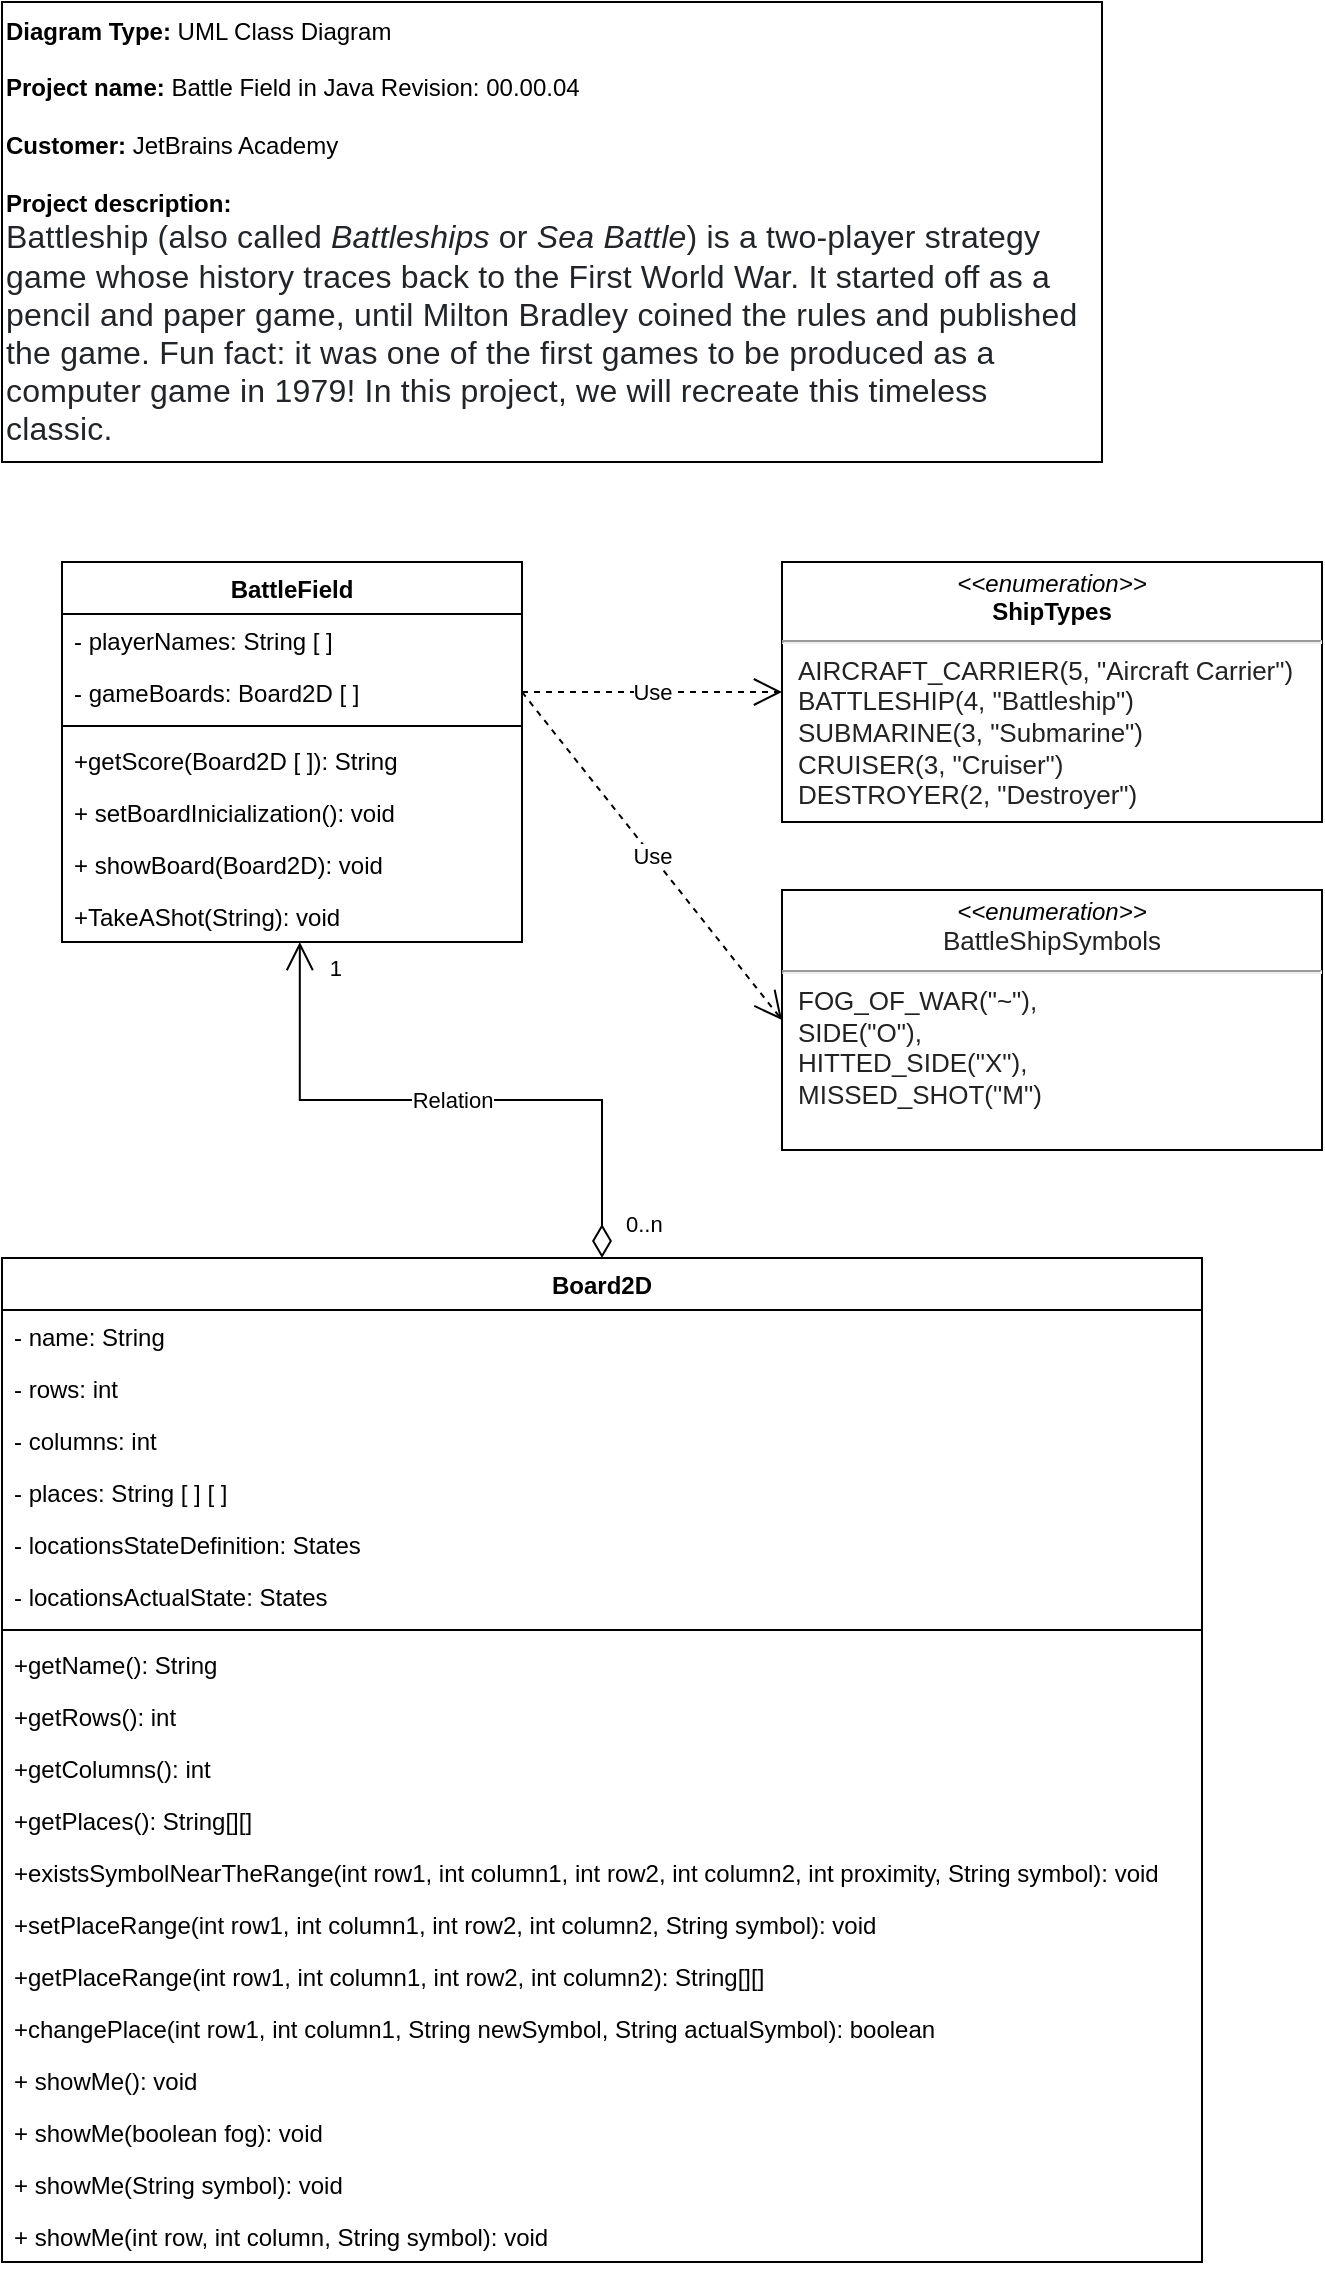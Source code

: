 <mxfile version="15.9.1" type="device"><diagram name="Page-1" id="6133507b-19e7-1e82-6fc7-422aa6c4b21f"><mxGraphModel dx="1094" dy="468" grid="1" gridSize="10" guides="1" tooltips="1" connect="1" arrows="1" fold="1" page="1" pageScale="1" pageWidth="1169" pageHeight="827" background="none" math="0" shadow="0"><root><mxCell id="0"/><mxCell id="1" parent="0"/><mxCell id="ur2thL-w3JqMQENx__kk-26" value="BattleField" style="swimlane;fontStyle=1;align=center;verticalAlign=top;childLayout=stackLayout;horizontal=1;startSize=26;horizontalStack=0;resizeParent=1;resizeParentMax=0;resizeLast=0;collapsible=1;marginBottom=0;" parent="1" vertex="1"><mxGeometry x="70" y="320" width="230" height="190" as="geometry"><mxRectangle x="250" y="430" width="90" height="26" as="alternateBounds"/></mxGeometry></mxCell><mxCell id="ur2thL-w3JqMQENx__kk-27" value="- playerNames: String [ ]" style="text;strokeColor=none;fillColor=none;align=left;verticalAlign=top;spacingLeft=4;spacingRight=4;overflow=hidden;rotatable=0;points=[[0,0.5],[1,0.5]];portConstraint=eastwest;" parent="ur2thL-w3JqMQENx__kk-26" vertex="1"><mxGeometry y="26" width="230" height="26" as="geometry"/></mxCell><mxCell id="ur2thL-w3JqMQENx__kk-38" value="- gameBoards: Board2D [ ]" style="text;strokeColor=none;fillColor=none;align=left;verticalAlign=top;spacingLeft=4;spacingRight=4;overflow=hidden;rotatable=0;points=[[0,0.5],[1,0.5]];portConstraint=eastwest;" parent="ur2thL-w3JqMQENx__kk-26" vertex="1"><mxGeometry y="52" width="230" height="26" as="geometry"/></mxCell><mxCell id="ur2thL-w3JqMQENx__kk-28" value="" style="line;strokeWidth=1;fillColor=none;align=left;verticalAlign=middle;spacingTop=-1;spacingLeft=3;spacingRight=3;rotatable=0;labelPosition=right;points=[];portConstraint=eastwest;" parent="ur2thL-w3JqMQENx__kk-26" vertex="1"><mxGeometry y="78" width="230" height="8" as="geometry"/></mxCell><mxCell id="ur2thL-w3JqMQENx__kk-33" value="+getScore(Board2D [ ]): String" style="text;strokeColor=none;fillColor=none;align=left;verticalAlign=top;spacingLeft=4;spacingRight=4;overflow=hidden;rotatable=0;points=[[0,0.5],[1,0.5]];portConstraint=eastwest;" parent="ur2thL-w3JqMQENx__kk-26" vertex="1"><mxGeometry y="86" width="230" height="26" as="geometry"/></mxCell><mxCell id="ur2thL-w3JqMQENx__kk-29" value="+ setBoardInicialization(): void" style="text;strokeColor=none;fillColor=none;align=left;verticalAlign=top;spacingLeft=4;spacingRight=4;overflow=hidden;rotatable=0;points=[[0,0.5],[1,0.5]];portConstraint=eastwest;" parent="ur2thL-w3JqMQENx__kk-26" vertex="1"><mxGeometry y="112" width="230" height="26" as="geometry"/></mxCell><mxCell id="ur2thL-w3JqMQENx__kk-37" value="+ showBoard(Board2D): void" style="text;strokeColor=none;fillColor=none;align=left;verticalAlign=top;spacingLeft=4;spacingRight=4;overflow=hidden;rotatable=0;points=[[0,0.5],[1,0.5]];portConstraint=eastwest;" parent="ur2thL-w3JqMQENx__kk-26" vertex="1"><mxGeometry y="138" width="230" height="26" as="geometry"/></mxCell><mxCell id="ivcSqK_0BKtMoIyxfpqu-9" value="+TakeAShot(String): void" style="text;strokeColor=none;fillColor=none;align=left;verticalAlign=top;spacingLeft=4;spacingRight=4;overflow=hidden;rotatable=0;points=[[0,0.5],[1,0.5]];portConstraint=eastwest;" parent="ur2thL-w3JqMQENx__kk-26" vertex="1"><mxGeometry y="164" width="230" height="26" as="geometry"/></mxCell><mxCell id="ur2thL-w3JqMQENx__kk-53" value="&lt;b&gt;Diagram Type:&lt;/b&gt; UML Class Diagram&lt;br&gt;&lt;b&gt;&lt;br&gt;Project name:&lt;/b&gt; Battle Field in Java Revision: 00.00.04&lt;br&gt;&lt;b&gt;&lt;br&gt;Customer:&lt;/b&gt; JetBrains Academy&lt;br&gt;&lt;b&gt;&lt;br&gt;Project description:&lt;/b&gt;&amp;nbsp;&lt;br&gt;&lt;span style=&quot;color: rgb(33 , 37 , 41) ; font-family: &amp;#34;pt root ui&amp;#34; , , &amp;#34;blinkmacsystemfont&amp;#34; , &amp;#34;segoe ui&amp;#34; , &amp;#34;roboto&amp;#34; , &amp;#34;helvetica&amp;#34; , &amp;#34;arial&amp;#34; , sans-serif , &amp;#34;apple color emoji&amp;#34; , &amp;#34;segoe ui emoji&amp;#34; , &amp;#34;segoe ui symbol&amp;#34; ; font-size: 16px ; letter-spacing: 0.1px ; background-color: rgb(255 , 255 , 255)&quot;&gt;Battleship (also called&amp;nbsp;&lt;/span&gt;&lt;em style=&quot;box-sizing: border-box ; color: rgb(33 , 37 , 41) ; font-family: &amp;#34;pt root ui&amp;#34; , , &amp;#34;blinkmacsystemfont&amp;#34; , &amp;#34;segoe ui&amp;#34; , &amp;#34;roboto&amp;#34; , &amp;#34;helvetica&amp;#34; , &amp;#34;arial&amp;#34; , sans-serif , &amp;#34;apple color emoji&amp;#34; , &amp;#34;segoe ui emoji&amp;#34; , &amp;#34;segoe ui symbol&amp;#34; ; font-size: 16px ; letter-spacing: 0.1px ; background-color: rgb(255 , 255 , 255)&quot;&gt;Battleships&lt;/em&gt;&lt;span style=&quot;color: rgb(33 , 37 , 41) ; font-family: &amp;#34;pt root ui&amp;#34; , , &amp;#34;blinkmacsystemfont&amp;#34; , &amp;#34;segoe ui&amp;#34; , &amp;#34;roboto&amp;#34; , &amp;#34;helvetica&amp;#34; , &amp;#34;arial&amp;#34; , sans-serif , &amp;#34;apple color emoji&amp;#34; , &amp;#34;segoe ui emoji&amp;#34; , &amp;#34;segoe ui symbol&amp;#34; ; font-size: 16px ; letter-spacing: 0.1px ; background-color: rgb(255 , 255 , 255)&quot;&gt;&amp;nbsp;or&amp;nbsp;&lt;/span&gt;&lt;em style=&quot;box-sizing: border-box ; color: rgb(33 , 37 , 41) ; font-family: &amp;#34;pt root ui&amp;#34; , , &amp;#34;blinkmacsystemfont&amp;#34; , &amp;#34;segoe ui&amp;#34; , &amp;#34;roboto&amp;#34; , &amp;#34;helvetica&amp;#34; , &amp;#34;arial&amp;#34; , sans-serif , &amp;#34;apple color emoji&amp;#34; , &amp;#34;segoe ui emoji&amp;#34; , &amp;#34;segoe ui symbol&amp;#34; ; font-size: 16px ; letter-spacing: 0.1px ; background-color: rgb(255 , 255 , 255)&quot;&gt;Sea Battle&lt;/em&gt;&lt;span style=&quot;color: rgb(33 , 37 , 41) ; font-family: &amp;#34;pt root ui&amp;#34; , , &amp;#34;blinkmacsystemfont&amp;#34; , &amp;#34;segoe ui&amp;#34; , &amp;#34;roboto&amp;#34; , &amp;#34;helvetica&amp;#34; , &amp;#34;arial&amp;#34; , sans-serif , &amp;#34;apple color emoji&amp;#34; , &amp;#34;segoe ui emoji&amp;#34; , &amp;#34;segoe ui symbol&amp;#34; ; font-size: 16px ; letter-spacing: 0.1px ; background-color: rgb(255 , 255 , 255)&quot;&gt;) is a two-player strategy game whose history traces back to the First World War. It started off as a pencil and paper game, until Milton Bradley coined the rules and published the game. Fun fact: it was one of the first games to be produced as a computer game in 1979! In this project, we will recreate this timeless classic.&lt;/span&gt;" style="rounded=0;whiteSpace=wrap;html=1;align=left;" parent="1" vertex="1"><mxGeometry x="40" y="40" width="550" height="230" as="geometry"/></mxCell><mxCell id="ivcSqK_0BKtMoIyxfpqu-3" value="Board2D" style="swimlane;fontStyle=1;align=center;verticalAlign=top;childLayout=stackLayout;horizontal=1;startSize=26;horizontalStack=0;resizeParent=1;resizeParentMax=0;resizeLast=0;collapsible=1;marginBottom=0;" parent="1" vertex="1"><mxGeometry x="40" y="668" width="600" height="502" as="geometry"/></mxCell><mxCell id="b6dwfCRvh0anxF05M48p-3" value="- name: String" style="text;strokeColor=none;fillColor=none;align=left;verticalAlign=top;spacingLeft=4;spacingRight=4;overflow=hidden;rotatable=0;points=[[0,0.5],[1,0.5]];portConstraint=eastwest;" vertex="1" parent="ivcSqK_0BKtMoIyxfpqu-3"><mxGeometry y="26" width="600" height="26" as="geometry"/></mxCell><mxCell id="b6dwfCRvh0anxF05M48p-1" value="- rows: int" style="text;strokeColor=none;fillColor=none;align=left;verticalAlign=top;spacingLeft=4;spacingRight=4;overflow=hidden;rotatable=0;points=[[0,0.5],[1,0.5]];portConstraint=eastwest;" vertex="1" parent="ivcSqK_0BKtMoIyxfpqu-3"><mxGeometry y="52" width="600" height="26" as="geometry"/></mxCell><mxCell id="b6dwfCRvh0anxF05M48p-2" value="- columns: int" style="text;strokeColor=none;fillColor=none;align=left;verticalAlign=top;spacingLeft=4;spacingRight=4;overflow=hidden;rotatable=0;points=[[0,0.5],[1,0.5]];portConstraint=eastwest;" vertex="1" parent="ivcSqK_0BKtMoIyxfpqu-3"><mxGeometry y="78" width="600" height="26" as="geometry"/></mxCell><mxCell id="ivcSqK_0BKtMoIyxfpqu-5" value="- places: String [ ] [ ]" style="text;strokeColor=none;fillColor=none;align=left;verticalAlign=top;spacingLeft=4;spacingRight=4;overflow=hidden;rotatable=0;points=[[0,0.5],[1,0.5]];portConstraint=eastwest;" parent="ivcSqK_0BKtMoIyxfpqu-3" vertex="1"><mxGeometry y="104" width="600" height="26" as="geometry"/></mxCell><mxCell id="ivcSqK_0BKtMoIyxfpqu-11" value="- locationsStateDefinition: States" style="text;strokeColor=none;fillColor=none;align=left;verticalAlign=top;spacingLeft=4;spacingRight=4;overflow=hidden;rotatable=0;points=[[0,0.5],[1,0.5]];portConstraint=eastwest;" parent="ivcSqK_0BKtMoIyxfpqu-3" vertex="1"><mxGeometry y="130" width="600" height="26" as="geometry"/></mxCell><mxCell id="ivcSqK_0BKtMoIyxfpqu-6" value="- locationsActualState: States" style="text;strokeColor=none;fillColor=none;align=left;verticalAlign=top;spacingLeft=4;spacingRight=4;overflow=hidden;rotatable=0;points=[[0,0.5],[1,0.5]];portConstraint=eastwest;" parent="ivcSqK_0BKtMoIyxfpqu-3" vertex="1"><mxGeometry y="156" width="600" height="26" as="geometry"/></mxCell><mxCell id="ivcSqK_0BKtMoIyxfpqu-7" value="" style="line;strokeWidth=1;fillColor=none;align=left;verticalAlign=middle;spacingTop=-1;spacingLeft=3;spacingRight=3;rotatable=0;labelPosition=right;points=[];portConstraint=eastwest;" parent="ivcSqK_0BKtMoIyxfpqu-3" vertex="1"><mxGeometry y="182" width="600" height="8" as="geometry"/></mxCell><mxCell id="b6dwfCRvh0anxF05M48p-14" value="+getName(): String" style="text;strokeColor=none;fillColor=none;align=left;verticalAlign=top;spacingLeft=4;spacingRight=4;overflow=hidden;rotatable=0;points=[[0,0.5],[1,0.5]];portConstraint=eastwest;" vertex="1" parent="ivcSqK_0BKtMoIyxfpqu-3"><mxGeometry y="190" width="600" height="26" as="geometry"/></mxCell><mxCell id="b6dwfCRvh0anxF05M48p-13" value="+getRows(): int" style="text;strokeColor=none;fillColor=none;align=left;verticalAlign=top;spacingLeft=4;spacingRight=4;overflow=hidden;rotatable=0;points=[[0,0.5],[1,0.5]];portConstraint=eastwest;" vertex="1" parent="ivcSqK_0BKtMoIyxfpqu-3"><mxGeometry y="216" width="600" height="26" as="geometry"/></mxCell><mxCell id="b6dwfCRvh0anxF05M48p-12" value="+getColumns(): int" style="text;strokeColor=none;fillColor=none;align=left;verticalAlign=top;spacingLeft=4;spacingRight=4;overflow=hidden;rotatable=0;points=[[0,0.5],[1,0.5]];portConstraint=eastwest;" vertex="1" parent="ivcSqK_0BKtMoIyxfpqu-3"><mxGeometry y="242" width="600" height="26" as="geometry"/></mxCell><mxCell id="b6dwfCRvh0anxF05M48p-15" value="+getPlaces(): String[][]" style="text;strokeColor=none;fillColor=none;align=left;verticalAlign=top;spacingLeft=4;spacingRight=4;overflow=hidden;rotatable=0;points=[[0,0.5],[1,0.5]];portConstraint=eastwest;" vertex="1" parent="ivcSqK_0BKtMoIyxfpqu-3"><mxGeometry y="268" width="600" height="26" as="geometry"/></mxCell><mxCell id="b6dwfCRvh0anxF05M48p-7" value="+existsSymbolNearTheRange(int row1, int column1, int row2, int column2, int proximity, String symbol): void" style="text;strokeColor=none;fillColor=none;align=left;verticalAlign=top;spacingLeft=4;spacingRight=4;overflow=hidden;rotatable=0;points=[[0,0.5],[1,0.5]];portConstraint=eastwest;" vertex="1" parent="ivcSqK_0BKtMoIyxfpqu-3"><mxGeometry y="294" width="600" height="26" as="geometry"/></mxCell><mxCell id="ivcSqK_0BKtMoIyxfpqu-8" value="+setPlaceRange(int row1, int column1, int row2, int column2, String symbol): void" style="text;strokeColor=none;fillColor=none;align=left;verticalAlign=top;spacingLeft=4;spacingRight=4;overflow=hidden;rotatable=0;points=[[0,0.5],[1,0.5]];portConstraint=eastwest;" parent="ivcSqK_0BKtMoIyxfpqu-3" vertex="1"><mxGeometry y="320" width="600" height="26" as="geometry"/></mxCell><mxCell id="b6dwfCRvh0anxF05M48p-10" value="+getPlaceRange(int row1, int column1, int row2, int column2): String[][]" style="text;strokeColor=none;fillColor=none;align=left;verticalAlign=top;spacingLeft=4;spacingRight=4;overflow=hidden;rotatable=0;points=[[0,0.5],[1,0.5]];portConstraint=eastwest;" vertex="1" parent="ivcSqK_0BKtMoIyxfpqu-3"><mxGeometry y="346" width="600" height="26" as="geometry"/></mxCell><mxCell id="b6dwfCRvh0anxF05M48p-11" value="+changePlace(int row1, int column1, String newSymbol, String actualSymbol): boolean" style="text;strokeColor=none;fillColor=none;align=left;verticalAlign=top;spacingLeft=4;spacingRight=4;overflow=hidden;rotatable=0;points=[[0,0.5],[1,0.5]];portConstraint=eastwest;" vertex="1" parent="ivcSqK_0BKtMoIyxfpqu-3"><mxGeometry y="372" width="600" height="26" as="geometry"/></mxCell><mxCell id="b6dwfCRvh0anxF05M48p-16" value="+ showMe(): void" style="text;strokeColor=none;fillColor=none;align=left;verticalAlign=top;spacingLeft=4;spacingRight=4;overflow=hidden;rotatable=0;points=[[0,0.5],[1,0.5]];portConstraint=eastwest;" vertex="1" parent="ivcSqK_0BKtMoIyxfpqu-3"><mxGeometry y="398" width="600" height="26" as="geometry"/></mxCell><mxCell id="b6dwfCRvh0anxF05M48p-18" value="+ showMe(boolean fog): void" style="text;strokeColor=none;fillColor=none;align=left;verticalAlign=top;spacingLeft=4;spacingRight=4;overflow=hidden;rotatable=0;points=[[0,0.5],[1,0.5]];portConstraint=eastwest;" vertex="1" parent="ivcSqK_0BKtMoIyxfpqu-3"><mxGeometry y="424" width="600" height="26" as="geometry"/></mxCell><mxCell id="ivcSqK_0BKtMoIyxfpqu-10" value="+ showMe(String symbol): void" style="text;strokeColor=none;fillColor=none;align=left;verticalAlign=top;spacingLeft=4;spacingRight=4;overflow=hidden;rotatable=0;points=[[0,0.5],[1,0.5]];portConstraint=eastwest;" parent="ivcSqK_0BKtMoIyxfpqu-3" vertex="1"><mxGeometry y="450" width="600" height="26" as="geometry"/></mxCell><mxCell id="b6dwfCRvh0anxF05M48p-17" value="+ showMe(int row, int column, String symbol): void" style="text;strokeColor=none;fillColor=none;align=left;verticalAlign=top;spacingLeft=4;spacingRight=4;overflow=hidden;rotatable=0;points=[[0,0.5],[1,0.5]];portConstraint=eastwest;" vertex="1" parent="ivcSqK_0BKtMoIyxfpqu-3"><mxGeometry y="476" width="600" height="26" as="geometry"/></mxCell><mxCell id="ivcSqK_0BKtMoIyxfpqu-14" value="Relation" style="endArrow=open;html=1;endSize=12;startArrow=diamondThin;startSize=14;startFill=0;edgeStyle=orthogonalEdgeStyle;rounded=0;entryX=0.517;entryY=1;entryDx=0;entryDy=0;entryPerimeter=0;exitX=0.5;exitY=0;exitDx=0;exitDy=0;" parent="1" source="ivcSqK_0BKtMoIyxfpqu-3" target="ivcSqK_0BKtMoIyxfpqu-9" edge="1"><mxGeometry relative="1" as="geometry"><mxPoint x="220" y="638" as="sourcePoint"/><mxPoint x="200" y="492" as="targetPoint"/></mxGeometry></mxCell><mxCell id="ivcSqK_0BKtMoIyxfpqu-15" value="0..n" style="edgeLabel;resizable=0;html=1;align=left;verticalAlign=top;" parent="ivcSqK_0BKtMoIyxfpqu-14" connectable="0" vertex="1"><mxGeometry x="-1" relative="1" as="geometry"><mxPoint x="10" y="-30" as="offset"/></mxGeometry></mxCell><mxCell id="ivcSqK_0BKtMoIyxfpqu-16" value="1" style="edgeLabel;resizable=0;html=1;align=right;verticalAlign=top;" parent="ivcSqK_0BKtMoIyxfpqu-14" connectable="0" vertex="1"><mxGeometry x="1" relative="1" as="geometry"><mxPoint x="22" as="offset"/></mxGeometry></mxCell><mxCell id="b6dwfCRvh0anxF05M48p-5" value="&lt;p style=&quot;margin: 4px 0px 0px ; text-align: center&quot;&gt;&lt;i&gt;&amp;lt;&amp;lt;enumeration&amp;gt;&amp;gt;&lt;/i&gt;&lt;br&gt;&lt;b&gt;ShipTypes&lt;/b&gt;&lt;br&gt;&lt;/p&gt;&lt;hr&gt;&lt;p style=&quot;margin: 0px ; margin-left: 8px&quot;&gt;&lt;span style=&quot;color: rgb(34 , 34 , 34) ; font-family: &amp;#34;arial&amp;#34; , &amp;#34;helvetica&amp;#34; , sans-serif ; font-size: small ; background-color: rgb(255 , 255 , 255)&quot;&gt;AIRCRAFT_CARRIER(5, &quot;Aircraft Carrier&quot;)&lt;/span&gt;&lt;/p&gt;&lt;p style=&quot;margin: 0px ; margin-left: 8px&quot;&gt;&lt;span style=&quot;color: rgb(34 , 34 , 34) ; font-family: &amp;#34;arial&amp;#34; , &amp;#34;helvetica&amp;#34; , sans-serif ; font-size: small ; background-color: rgb(255 , 255 , 255)&quot;&gt;BATTLESHIP(4, &quot;Battleship&quot;)&lt;/span&gt;&lt;/p&gt;&lt;p style=&quot;margin: 0px ; margin-left: 8px&quot;&gt;&lt;span style=&quot;color: rgb(34 , 34 , 34) ; font-family: &amp;#34;arial&amp;#34; , &amp;#34;helvetica&amp;#34; , sans-serif ; font-size: small ; background-color: rgb(255 , 255 , 255)&quot;&gt;SUBMARINE(3, &quot;Submarine&quot;)&lt;/span&gt;&lt;br style=&quot;color: rgb(34 , 34 , 34) ; font-family: &amp;#34;arial&amp;#34; , &amp;#34;helvetica&amp;#34; , sans-serif ; font-size: small&quot;&gt;&lt;span style=&quot;color: rgb(34 , 34 , 34) ; font-family: &amp;#34;arial&amp;#34; , &amp;#34;helvetica&amp;#34; , sans-serif ; font-size: small ; background-color: rgb(255 , 255 , 255)&quot;&gt;CRUISER(3, &quot;Cruiser&quot;)&lt;/span&gt;&lt;br style=&quot;color: rgb(34 , 34 , 34) ; font-family: &amp;#34;arial&amp;#34; , &amp;#34;helvetica&amp;#34; , sans-serif ; font-size: small&quot;&gt;&lt;span style=&quot;color: rgb(34 , 34 , 34) ; font-family: &amp;#34;arial&amp;#34; , &amp;#34;helvetica&amp;#34; , sans-serif ; font-size: small ; background-color: rgb(255 , 255 , 255)&quot;&gt;DESTROYER(2, &quot;Destroyer&quot;)&lt;/span&gt;&lt;br&gt;&lt;/p&gt;" style="verticalAlign=top;align=left;overflow=fill;fontSize=12;fontFamily=Helvetica;html=1;" vertex="1" parent="1"><mxGeometry x="430" y="320" width="270" height="130" as="geometry"/></mxCell><mxCell id="b6dwfCRvh0anxF05M48p-6" value="Use" style="endArrow=open;endSize=12;dashed=1;html=1;rounded=0;entryX=0;entryY=0.5;entryDx=0;entryDy=0;exitX=1;exitY=0.5;exitDx=0;exitDy=0;" edge="1" parent="1" source="ur2thL-w3JqMQENx__kk-38" target="b6dwfCRvh0anxF05M48p-5"><mxGeometry width="160" relative="1" as="geometry"><mxPoint x="150" y="428" as="sourcePoint"/><mxPoint x="310" y="428" as="targetPoint"/></mxGeometry></mxCell><mxCell id="b6dwfCRvh0anxF05M48p-8" value="&lt;p style=&quot;margin: 4px 0px 0px ; text-align: center&quot;&gt;&lt;i&gt;&amp;lt;&amp;lt;enumeration&amp;gt;&amp;gt;&lt;/i&gt;&lt;br&gt;&lt;span style=&quot;color: rgb(34 , 34 , 34) ; font-family: &amp;#34;arial&amp;#34; , &amp;#34;helvetica&amp;#34; , sans-serif ; font-size: small ; background-color: rgb(255 , 255 , 255)&quot;&gt;BattleShipSymbols&lt;/span&gt;&lt;br&gt;&lt;/p&gt;&lt;hr&gt;&lt;p style=&quot;margin: 0px ; margin-left: 8px&quot;&gt;&lt;font color=&quot;#222222&quot; face=&quot;arial, helvetica, sans-serif&quot; size=&quot;2&quot;&gt;&lt;span style=&quot;background-color: rgb(255 , 255 , 255)&quot;&gt;FOG_OF_WAR(&quot;~&quot;),&lt;/span&gt;&lt;/font&gt;&lt;/p&gt;&lt;p style=&quot;margin: 0px ; margin-left: 8px&quot;&gt;&lt;font color=&quot;#222222&quot; face=&quot;arial, helvetica, sans-serif&quot; size=&quot;2&quot;&gt;&lt;span style=&quot;background-color: rgb(255 , 255 , 255)&quot;&gt;SIDE(&quot;O&quot;),&lt;/span&gt;&lt;/font&gt;&lt;/p&gt;&lt;p style=&quot;margin: 0px ; margin-left: 8px&quot;&gt;&lt;font color=&quot;#222222&quot; face=&quot;arial, helvetica, sans-serif&quot; size=&quot;2&quot;&gt;&lt;span style=&quot;background-color: rgb(255 , 255 , 255)&quot;&gt;HITTED_SIDE(&quot;X&quot;),&lt;/span&gt;&lt;/font&gt;&lt;/p&gt;&lt;p style=&quot;margin: 0px ; margin-left: 8px&quot;&gt;&lt;font color=&quot;#222222&quot; face=&quot;arial, helvetica, sans-serif&quot; size=&quot;2&quot;&gt;&lt;span style=&quot;background-color: rgb(255 , 255 , 255)&quot;&gt;MISSED_SHOT(&quot;M&quot;)&lt;/span&gt;&lt;/font&gt;&lt;/p&gt;" style="verticalAlign=top;align=left;overflow=fill;fontSize=12;fontFamily=Helvetica;html=1;" vertex="1" parent="1"><mxGeometry x="430" y="484" width="270" height="130" as="geometry"/></mxCell><mxCell id="b6dwfCRvh0anxF05M48p-9" value="Use" style="endArrow=open;endSize=12;dashed=1;html=1;rounded=0;entryX=0;entryY=0.5;entryDx=0;entryDy=0;exitX=1;exitY=0.5;exitDx=0;exitDy=0;" edge="1" parent="1" source="ur2thL-w3JqMQENx__kk-38" target="b6dwfCRvh0anxF05M48p-8"><mxGeometry width="160" relative="1" as="geometry"><mxPoint x="310" y="395" as="sourcePoint"/><mxPoint x="440" y="395" as="targetPoint"/></mxGeometry></mxCell></root></mxGraphModel></diagram></mxfile>